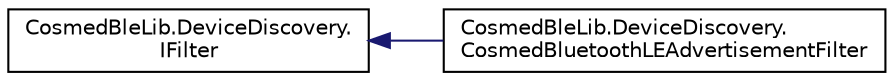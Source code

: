 digraph "Graphical Class Hierarchy"
{
 // LATEX_PDF_SIZE
  edge [fontname="Helvetica",fontsize="10",labelfontname="Helvetica",labelfontsize="10"];
  node [fontname="Helvetica",fontsize="10",shape=record];
  rankdir="LR";
  Node0 [label="CosmedBleLib.DeviceDiscovery.\lIFilter",height=0.2,width=0.4,color="black", fillcolor="white", style="filled",URL="$interface_cosmed_ble_lib_1_1_device_discovery_1_1_i_filter.html",tooltip="A generic filter that can be used by the watcher"];
  Node0 -> Node1 [dir="back",color="midnightblue",fontsize="10",style="solid",fontname="Helvetica"];
  Node1 [label="CosmedBleLib.DeviceDiscovery.\lCosmedBluetoothLEAdvertisementFilter",height=0.2,width=0.4,color="black", fillcolor="white", style="filled",URL="$class_cosmed_ble_lib_1_1_device_discovery_1_1_cosmed_bluetooth_l_e_advertisement_filter.html",tooltip="Represents a Ble Advertisement Filter"];
}
